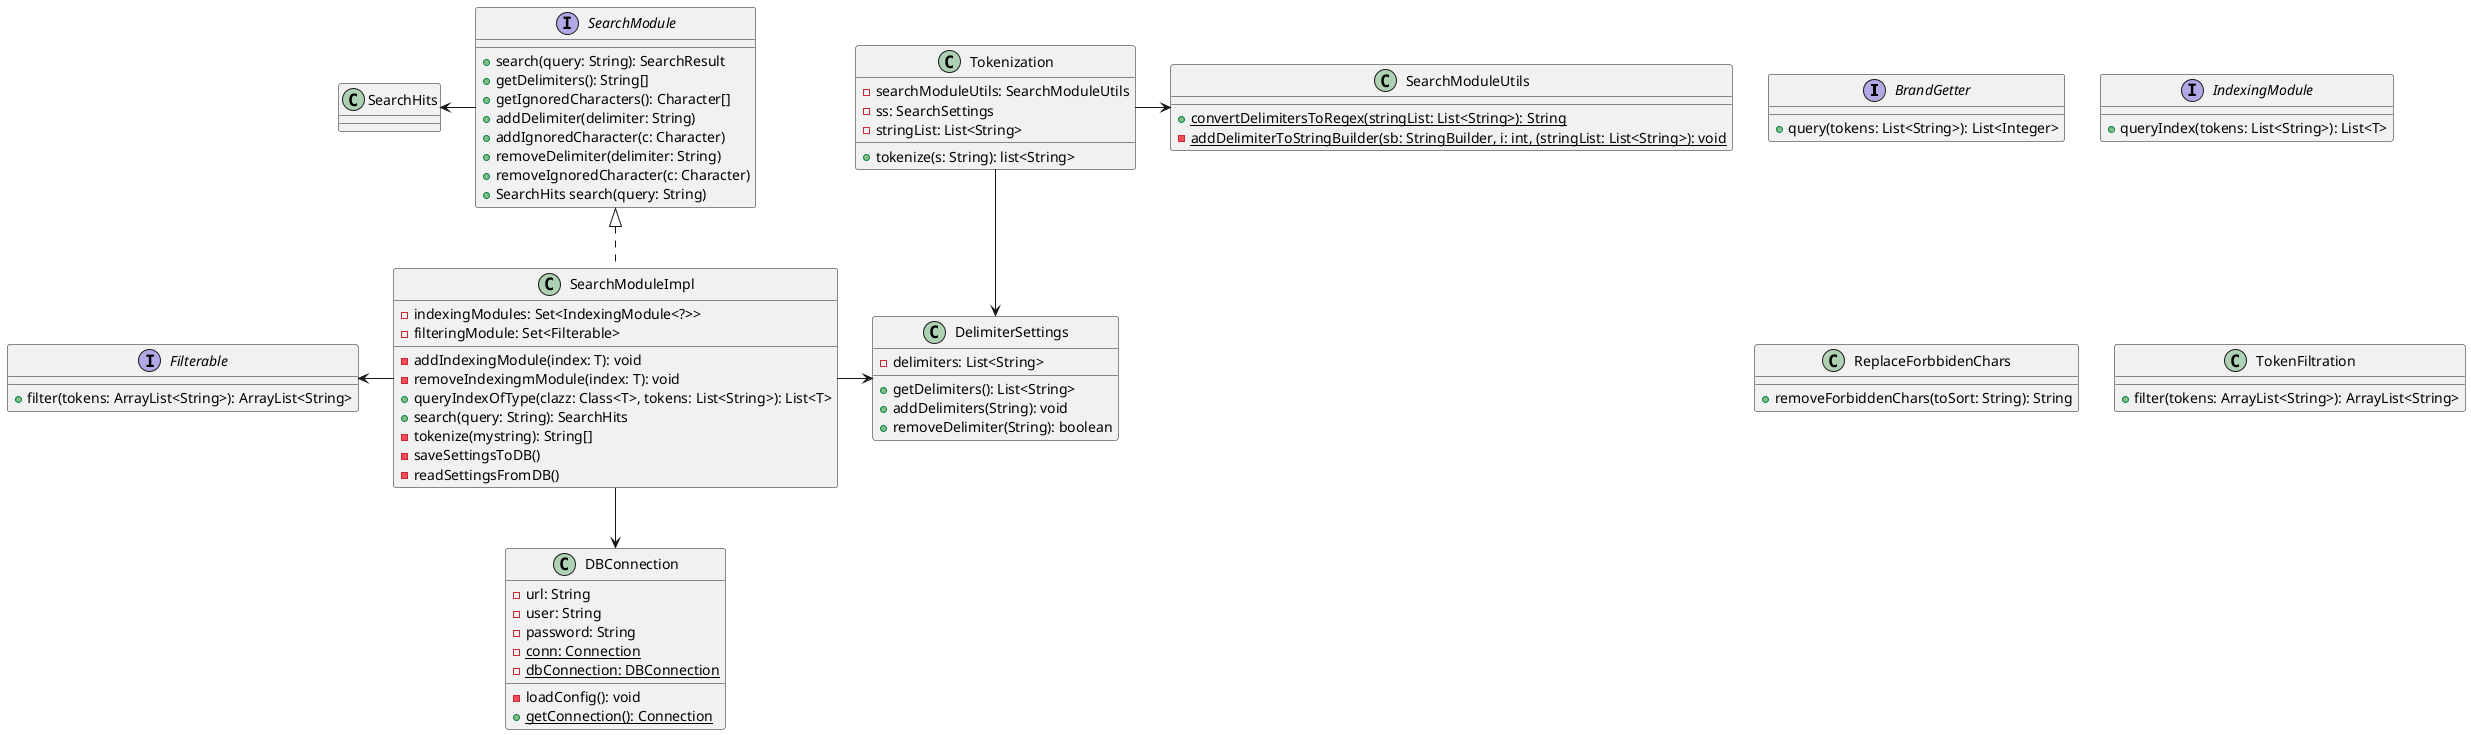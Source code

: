 @startuml

interface BrandGetter {
    + query(tokens: List<String>): List<Integer>
}

interface Filterable {
    + filter(tokens: ArrayList<String>): ArrayList<String>
}

interface IndexingModule {
    + queryIndex(tokens: List<String>): List<T>
}


interface SearchModule {
    + search(query: String): SearchResult
    + getDelimiters(): String[]
    + getIgnoredCharacters(): Character[]
    + addDelimiter(delimiter: String)
    + addIgnoredCharacter(c: Character)
    + removeDelimiter(delimiter: String)
    + removeIgnoredCharacter(c: Character)
    + SearchHits search(query: String)
}

class ReplaceForbbidenChars {
    + removeForbiddenChars(toSort: String): String
}

class SearchModuleImpl implements SearchModule {
    - indexingModules: Set<IndexingModule<?>>
    - filteringModule: Set<Filterable>

    - addIndexingModule(index: T): void
    - removeIndexingmModule(index: T): void
    + queryIndexOfType(clazz: Class<T>, tokens: List<String>): List<T>
    + search(query: String): SearchHits
    - tokenize(mystring): String[]
    - saveSettingsToDB()
    - readSettingsFromDB()
}

class SearchModuleUtils {
    + {static}convertDelimitersToRegex(stringList: List<String>): String
    - {static}addDelimiterToStringBuilder(sb: StringBuilder, i: int, (stringList: List<String>): void
}

class DelimiterSettings {
    - delimiters: List<String>
    + getDelimiters(): List<String>
    + addDelimiters(String): void
    + removeDelimiter(String): boolean
}

class TokenFiltration {
    +filter(tokens: ArrayList<String>): ArrayList<String>
}

class Tokenization {
    - searchModuleUtils: SearchModuleUtils
    - ss: SearchSettings
    - stringList: List<String>
    +tokenize(s: String): list<String>
}

class DBConnection {
    - url: String
    - user: String
    - password: String
    - {static}conn: Connection
    - {static} dbConnection: DBConnection

    - loadConfig(): void
    + {static} getConnection(): Connection

}


Tokenization -> SearchModuleUtils
Tokenization --> DelimiterSettings
SearchHits <- SearchModule
Filterable <- SearchModuleImpl
SearchModuleImpl --> DBConnection
SearchModuleImpl -> DelimiterSettings



@enduml